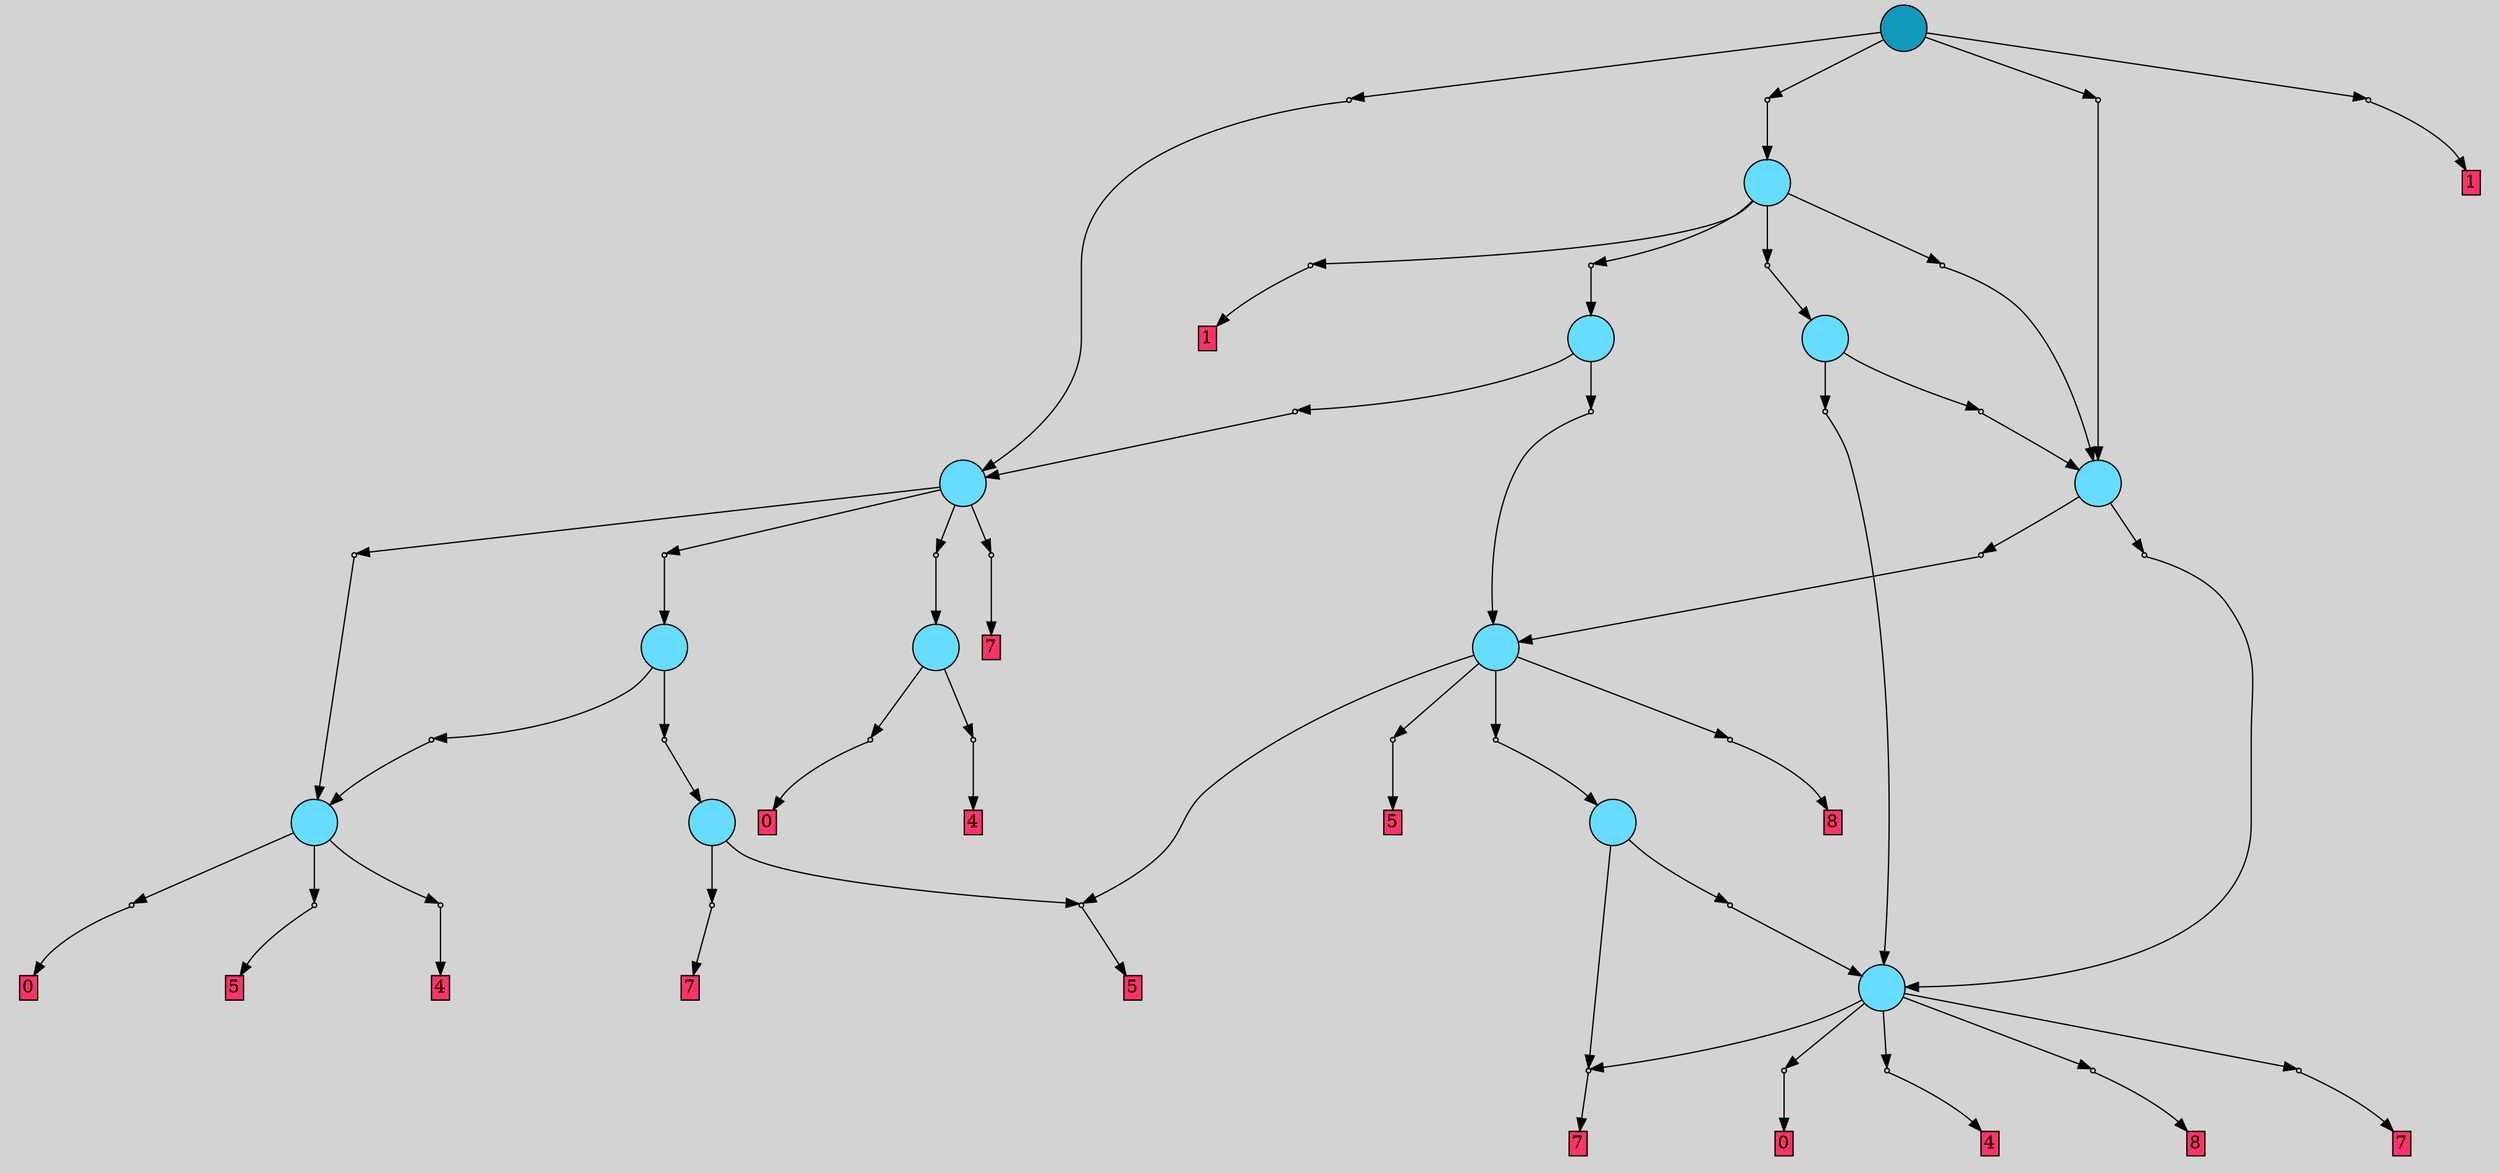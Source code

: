 // File exported with GEGELATI v1.3.1
// On the 2024-04-12 16:13:53
// With the File::TPGGraphDotExporter
digraph{
	graph[pad = "0.212, 0.055" bgcolor = lightgray]
	node[shape=circle style = filled label = ""]
		T0 [fillcolor="#66ddff"]
		T1 [fillcolor="#66ddff"]
		T2 [fillcolor="#66ddff"]
		T3 [fillcolor="#66ddff"]
		T4 [fillcolor="#66ddff"]
		T5 [fillcolor="#66ddff"]
		T6 [fillcolor="#66ddff"]
		T7 [fillcolor="#66ddff"]
		T8 [fillcolor="#66ddff"]
		T9 [fillcolor="#66ddff"]
		T10 [fillcolor="#66ddff"]
		T11 [fillcolor="#66ddff"]
		T12 [fillcolor="#1199bb"]
		P0 [fillcolor="#cccccc" shape=point] //
		I0 [shape=box style=invis label="6|0&3|5#3|3&#92;n"]
		P0 -> I0[style=invis]
		A0 [fillcolor="#ff3366" shape=box margin=0.03 width=0 height=0 label="5"]
		T0 -> P0 -> A0
		P1 [fillcolor="#cccccc" shape=point] //
		I1 [shape=box style=invis label="7|0&1|1#2|0&#92;n"]
		P1 -> I1[style=invis]
		A1 [fillcolor="#ff3366" shape=box margin=0.03 width=0 height=0 label="7"]
		T0 -> P1 -> A1
		P2 [fillcolor="#cccccc" shape=point] //
		I2 [shape=box style=invis label="4|2&4|4#4|5&#92;n2|0&1|3#0|2&#92;n"]
		P2 -> I2[style=invis]
		A2 [fillcolor="#ff3366" shape=box margin=0.03 width=0 height=0 label="4"]
		T1 -> P2 -> A2
		P3 [fillcolor="#cccccc" shape=point] //
		I3 [shape=box style=invis label="1|1&3|7#0|3&#92;n3|0&0|1#0|6&#92;n"]
		P3 -> I3[style=invis]
		A3 [fillcolor="#ff3366" shape=box margin=0.03 width=0 height=0 label="7"]
		T1 -> P3 -> A3
		P4 [fillcolor="#cccccc" shape=point] //
		I4 [shape=box style=invis label="2|4&2|2#3|1&#92;n0|0&0|4#3|6&#92;n"]
		P4 -> I4[style=invis]
		A4 [fillcolor="#ff3366" shape=box margin=0.03 width=0 height=0 label="8"]
		T1 -> P4 -> A4
		P5 [fillcolor="#cccccc" shape=point] //
		I5 [shape=box style=invis label="6|0&1|4#2|3&#92;n"]
		P5 -> I5[style=invis]
		A5 [fillcolor="#ff3366" shape=box margin=0.03 width=0 height=0 label="7"]
		T1 -> P5 -> A5
		P6 [fillcolor="#cccccc" shape=point] //
		I6 [shape=box style=invis label="5|0&0|0#3|0&#92;n"]
		P6 -> I6[style=invis]
		A6 [fillcolor="#ff3366" shape=box margin=0.03 width=0 height=0 label="0"]
		T1 -> P6 -> A6
		P7 [fillcolor="#cccccc" shape=point] //
		I7 [shape=box style=invis label="2|0&1|0#2|4&#92;n"]
		P7 -> I7[style=invis]
		A7 [fillcolor="#ff3366" shape=box margin=0.03 width=0 height=0 label="4"]
		T2 -> P7 -> A7
		P8 [fillcolor="#cccccc" shape=point] //
		I8 [shape=box style=invis label="1|4&0|1#1|7&#92;n2|0&2|3#0|4&#92;n"]
		P8 -> I8[style=invis]
		A8 [fillcolor="#ff3366" shape=box margin=0.03 width=0 height=0 label="0"]
		T2 -> P8 -> A8
		P9 [fillcolor="#cccccc" shape=point] //
		I9 [shape=box style=invis label="2|0&4|0#3|2&#92;n"]
		P9 -> I9[style=invis]
		A9 [fillcolor="#ff3366" shape=box margin=0.03 width=0 height=0 label="5"]
		T2 -> P9 -> A9
		P10 [fillcolor="#cccccc" shape=point] //
		I10 [shape=box style=invis label="6|4&0|3#1|3&#92;n3|1&0|4#1|5&#92;n3|0&0|1#0|6&#92;n"]
		P10 -> I10[style=invis]
		T3 -> P10 -> T1
		T3 -> P3
		T4 -> P0
		P11 [fillcolor="#cccccc" shape=point] //
		I11 [shape=box style=invis label="1|0&2|0#4|0&#92;n"]
		P11 -> I11[style=invis]
		T4 -> P11 -> T3
		P12 [fillcolor="#cccccc" shape=point] //
		I12 [shape=box style=invis label="2|0&4|0#3|2&#92;n"]
		P12 -> I12[style=invis]
		A10 [fillcolor="#ff3366" shape=box margin=0.03 width=0 height=0 label="5"]
		T4 -> P12 -> A10
		P13 [fillcolor="#cccccc" shape=point] //
		I13 [shape=box style=invis label="2|4&2|2#3|1&#92;n0|0&0|4#3|6&#92;n"]
		P13 -> I13[style=invis]
		A11 [fillcolor="#ff3366" shape=box margin=0.03 width=0 height=0 label="8"]
		T4 -> P13 -> A11
		P14 [fillcolor="#cccccc" shape=point] //
		I14 [shape=box style=invis label="6|0&4|1#0|3&#92;n"]
		P14 -> I14[style=invis]
		T5 -> P14 -> T2
		P15 [fillcolor="#cccccc" shape=point] //
		I15 [shape=box style=invis label="5|4&2|2#0|4&#92;n2|1&0|4#1|5&#92;n3|0&0|1#0|6&#92;n"]
		P15 -> I15[style=invis]
		T5 -> P15 -> T0
		P16 [fillcolor="#cccccc" shape=point] //
		I16 [shape=box style=invis label="7|0&4|0#3|6&#92;n"]
		P16 -> I16[style=invis]
		A12 [fillcolor="#ff3366" shape=box margin=0.03 width=0 height=0 label="0"]
		T6 -> P16 -> A12
		P17 [fillcolor="#cccccc" shape=point] //
		I17 [shape=box style=invis label="6|0&1|6#4|3&#92;n"]
		P17 -> I17[style=invis]
		A13 [fillcolor="#ff3366" shape=box margin=0.03 width=0 height=0 label="4"]
		T6 -> P17 -> A13
		P18 [fillcolor="#cccccc" shape=point] //
		I18 [shape=box style=invis label="6|4&0|3#1|3&#92;n3|1&0|4#4|5&#92;n3|0&0|1#0|6&#92;n"]
		P18 -> I18[style=invis]
		T7 -> P18 -> T4
		P19 [fillcolor="#cccccc" shape=point] //
		I19 [shape=box style=invis label="4|6&0|4#3|2&#92;n6|4&0|3#1|3&#92;n3|1&0|4#1|5&#92;n3|0&0|1#0|6&#92;n"]
		P19 -> I19[style=invis]
		T7 -> P19 -> T1
		P20 [fillcolor="#cccccc" shape=point] //
		I20 [shape=box style=invis label="3|0&3|4#0|5&#92;n"]
		P20 -> I20[style=invis]
		T8 -> P20 -> T5
		P21 [fillcolor="#cccccc" shape=point] //
		I21 [shape=box style=invis label="2|0&4|0#3|2&#92;n"]
		P21 -> I21[style=invis]
		T8 -> P21 -> T2
		P22 [fillcolor="#cccccc" shape=point] //
		I22 [shape=box style=invis label="4|0&4|6#1|7&#92;n"]
		P22 -> I22[style=invis]
		T8 -> P22 -> T6
		P23 [fillcolor="#cccccc" shape=point] //
		I23 [shape=box style=invis label="4|0&2|4#3|5&#92;n"]
		P23 -> I23[style=invis]
		A14 [fillcolor="#ff3366" shape=box margin=0.03 width=0 height=0 label="7"]
		T8 -> P23 -> A14
		P24 [fillcolor="#cccccc" shape=point] //
		I24 [shape=box style=invis label="7|0&2|2#2|5&#92;n"]
		P24 -> I24[style=invis]
		T9 -> P24 -> T4
		P25 [fillcolor="#cccccc" shape=point] //
		I25 [shape=box style=invis label="6|0&1|0#3|5&#92;n"]
		P25 -> I25[style=invis]
		T9 -> P25 -> T8
		P26 [fillcolor="#cccccc" shape=point] //
		I26 [shape=box style=invis label="6|0&4|6#1|7&#92;n"]
		P26 -> I26[style=invis]
		T10 -> P26 -> T7
		P27 [fillcolor="#cccccc" shape=point] //
		I27 [shape=box style=invis label="2|0&4|4#4|3&#92;n"]
		P27 -> I27[style=invis]
		T10 -> P27 -> T1
		P28 [fillcolor="#cccccc" shape=point] //
		I28 [shape=box style=invis label="3|1&2|4#4|5&#92;n3|0&0|1#0|6&#92;n"]
		P28 -> I28[style=invis]
		T11 -> P28 -> T9
		P29 [fillcolor="#cccccc" shape=point] //
		I29 [shape=box style=invis label="6|0&2|5#2|0&#92;n"]
		P29 -> I29[style=invis]
		T11 -> P29 -> T10
		P30 [fillcolor="#cccccc" shape=point] //
		I30 [shape=box style=invis label="6|0&1|0#2|6&#92;n0|0&0|0#1|7&#92;n"]
		P30 -> I30[style=invis]
		A15 [fillcolor="#ff3366" shape=box margin=0.03 width=0 height=0 label="1"]
		T11 -> P30 -> A15
		P31 [fillcolor="#cccccc" shape=point] //
		I31 [shape=box style=invis label="6|0&2|6#0|7&#92;n"]
		P31 -> I31[style=invis]
		T11 -> P31 -> T7
		P32 [fillcolor="#cccccc" shape=point] //
		I32 [shape=box style=invis label="6|0&4|6#1|7&#92;n"]
		P32 -> I32[style=invis]
		T12 -> P32 -> T7
		P33 [fillcolor="#cccccc" shape=point] //
		I33 [shape=box style=invis label="3|0&3|4#0|3&#92;n"]
		P33 -> I33[style=invis]
		T12 -> P33 -> T11
		P34 [fillcolor="#cccccc" shape=point] //
		I34 [shape=box style=invis label="7|0&1|7#4|2&#92;n"]
		P34 -> I34[style=invis]
		A16 [fillcolor="#ff3366" shape=box margin=0.03 width=0 height=0 label="1"]
		T12 -> P34 -> A16
		P35 [fillcolor="#cccccc" shape=point] //
		I35 [shape=box style=invis label="5|4&2|2#0|7&#92;n2|1&0|4#4|5&#92;n3|0&0|1#0|6&#92;n"]
		P35 -> I35[style=invis]
		T12 -> P35 -> T8
		{ rank= same T12 }
}

